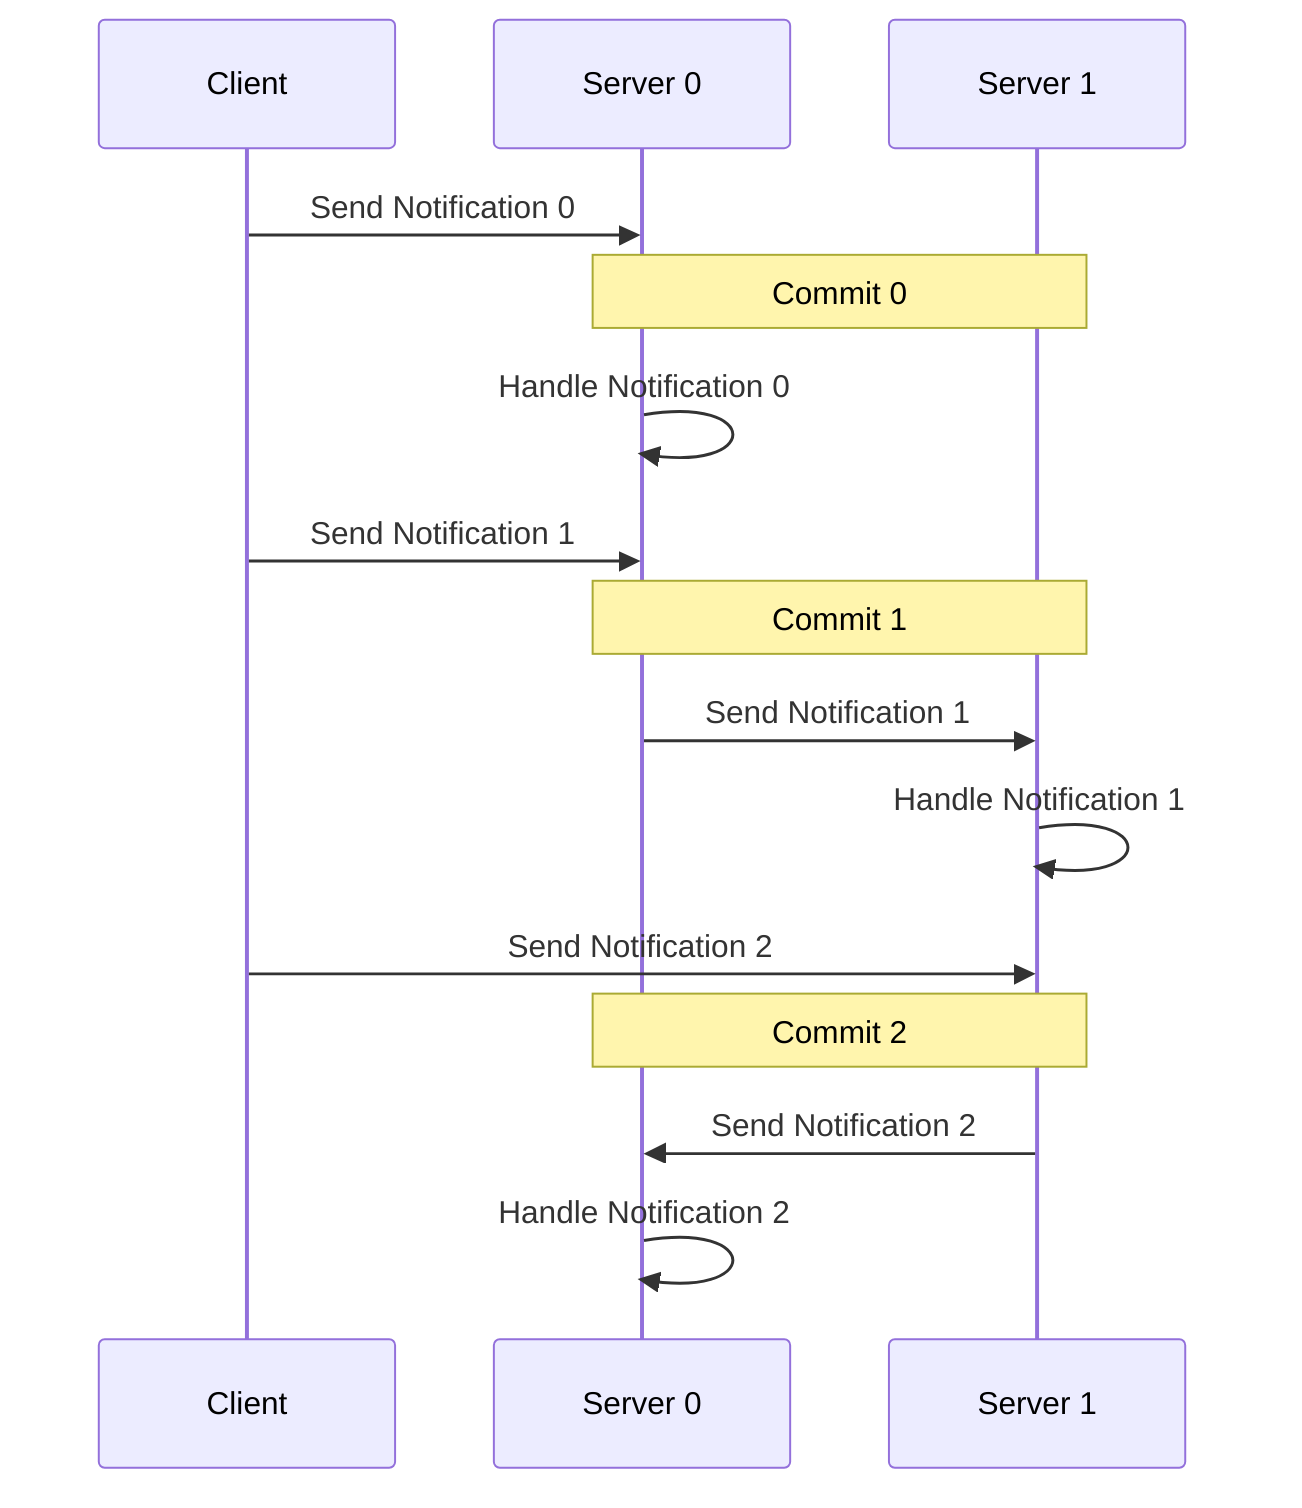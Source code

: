sequenceDiagram
    participant C as Client
    participant S1 as Server 0
    participant S2 as Server 1

    C->>S1: Send Notification 0
    Note over S1, S2: Commit 0
    S1->>S1: Handle Notification 0
    C->>S1: Send Notification 1
    Note over S1, S2: Commit 1
    S1->>S2: Send Notification 1
    S2->>S2: Handle Notification 1
    C->>S2: Send Notification 2
    Note over S1, S2: Commit 2
    S2->>S1: Send Notification 2
    S1->>S1: Handle Notification 2